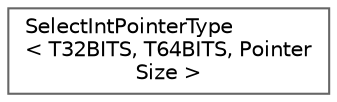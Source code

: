digraph "Graphical Class Hierarchy"
{
 // INTERACTIVE_SVG=YES
 // LATEX_PDF_SIZE
  bgcolor="transparent";
  edge [fontname=Helvetica,fontsize=10,labelfontname=Helvetica,labelfontsize=10];
  node [fontname=Helvetica,fontsize=10,shape=box,height=0.2,width=0.4];
  rankdir="LR";
  Node0 [id="Node000000",label="SelectIntPointerType\l\< T32BITS, T64BITS, Pointer\lSize \>",height=0.2,width=0.4,color="grey40", fillcolor="white", style="filled",URL="$d5/d91/structSelectIntPointerType.html",tooltip=" "];
}

